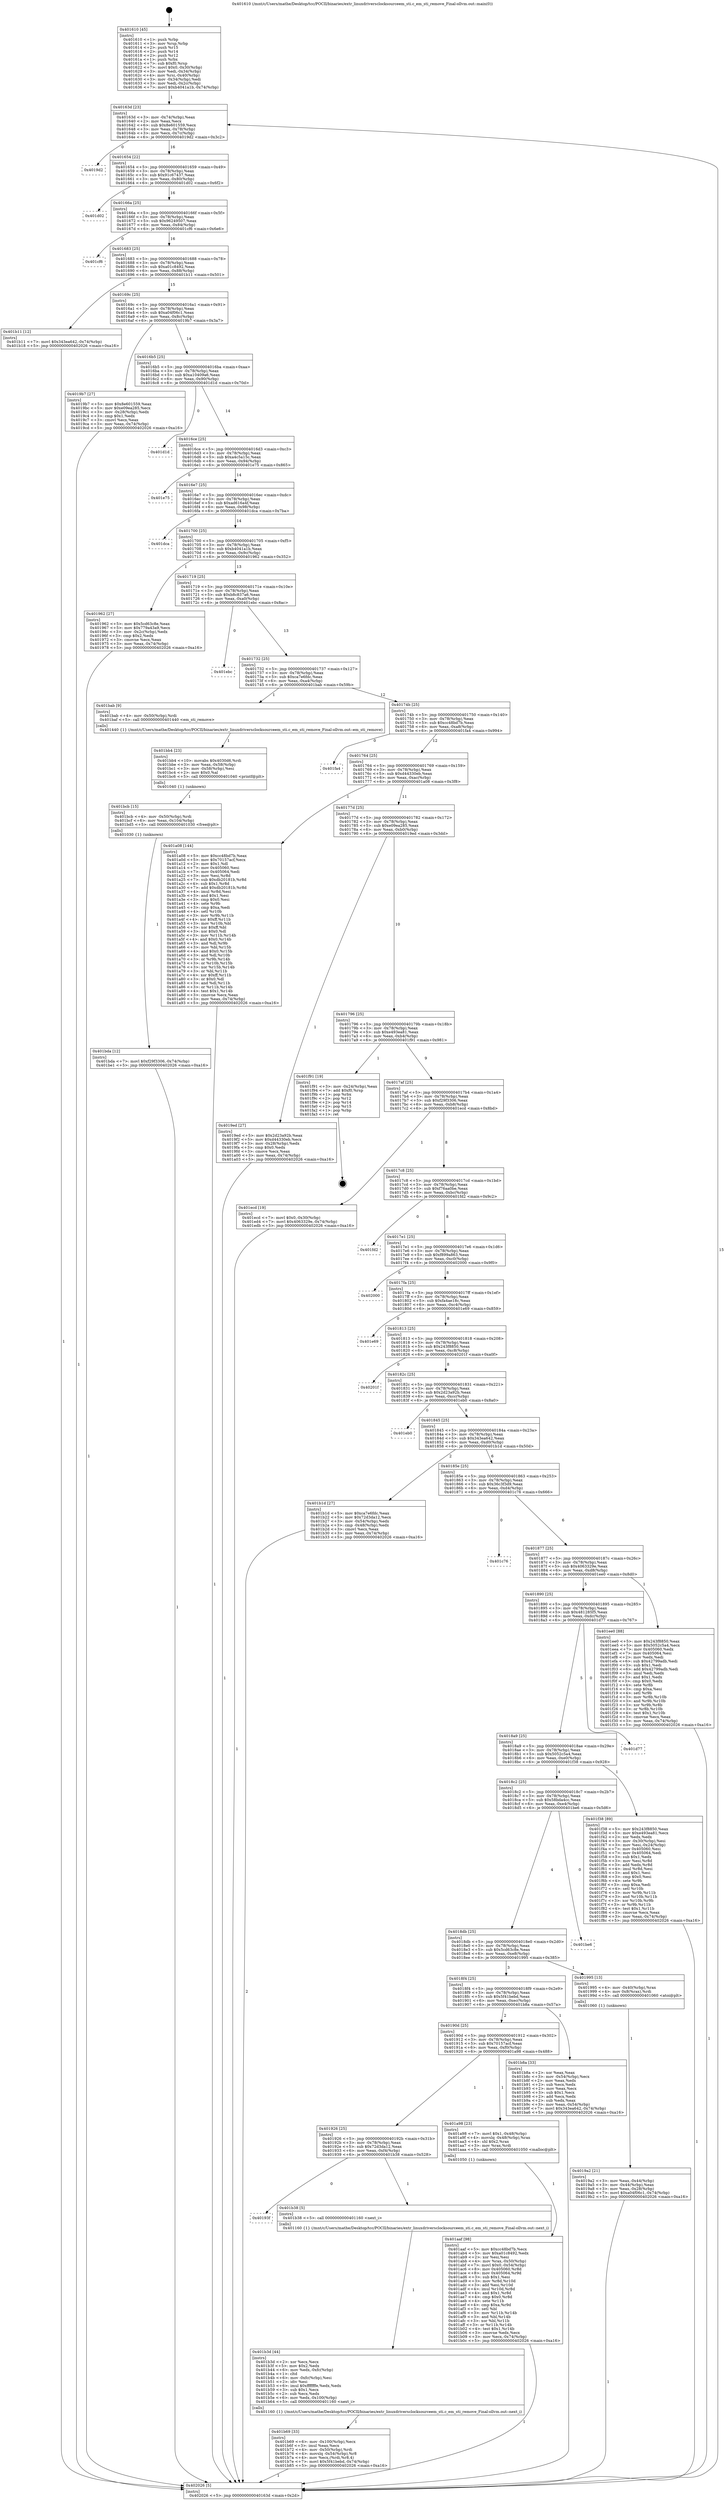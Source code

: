 digraph "0x401610" {
  label = "0x401610 (/mnt/c/Users/mathe/Desktop/tcc/POCII/binaries/extr_linuxdriversclocksourceem_sti.c_em_sti_remove_Final-ollvm.out::main(0))"
  labelloc = "t"
  node[shape=record]

  Entry [label="",width=0.3,height=0.3,shape=circle,fillcolor=black,style=filled]
  "0x40163d" [label="{
     0x40163d [23]\l
     | [instrs]\l
     &nbsp;&nbsp;0x40163d \<+3\>: mov -0x74(%rbp),%eax\l
     &nbsp;&nbsp;0x401640 \<+2\>: mov %eax,%ecx\l
     &nbsp;&nbsp;0x401642 \<+6\>: sub $0x8e601559,%ecx\l
     &nbsp;&nbsp;0x401648 \<+3\>: mov %eax,-0x78(%rbp)\l
     &nbsp;&nbsp;0x40164b \<+3\>: mov %ecx,-0x7c(%rbp)\l
     &nbsp;&nbsp;0x40164e \<+6\>: je 00000000004019d2 \<main+0x3c2\>\l
  }"]
  "0x4019d2" [label="{
     0x4019d2\l
  }", style=dashed]
  "0x401654" [label="{
     0x401654 [22]\l
     | [instrs]\l
     &nbsp;&nbsp;0x401654 \<+5\>: jmp 0000000000401659 \<main+0x49\>\l
     &nbsp;&nbsp;0x401659 \<+3\>: mov -0x78(%rbp),%eax\l
     &nbsp;&nbsp;0x40165c \<+5\>: sub $0x91c67437,%eax\l
     &nbsp;&nbsp;0x401661 \<+3\>: mov %eax,-0x80(%rbp)\l
     &nbsp;&nbsp;0x401664 \<+6\>: je 0000000000401d02 \<main+0x6f2\>\l
  }"]
  Exit [label="",width=0.3,height=0.3,shape=circle,fillcolor=black,style=filled,peripheries=2]
  "0x401d02" [label="{
     0x401d02\l
  }", style=dashed]
  "0x40166a" [label="{
     0x40166a [25]\l
     | [instrs]\l
     &nbsp;&nbsp;0x40166a \<+5\>: jmp 000000000040166f \<main+0x5f\>\l
     &nbsp;&nbsp;0x40166f \<+3\>: mov -0x78(%rbp),%eax\l
     &nbsp;&nbsp;0x401672 \<+5\>: sub $0x96249507,%eax\l
     &nbsp;&nbsp;0x401677 \<+6\>: mov %eax,-0x84(%rbp)\l
     &nbsp;&nbsp;0x40167d \<+6\>: je 0000000000401cf6 \<main+0x6e6\>\l
  }"]
  "0x401bda" [label="{
     0x401bda [12]\l
     | [instrs]\l
     &nbsp;&nbsp;0x401bda \<+7\>: movl $0xf29f3306,-0x74(%rbp)\l
     &nbsp;&nbsp;0x401be1 \<+5\>: jmp 0000000000402026 \<main+0xa16\>\l
  }"]
  "0x401cf6" [label="{
     0x401cf6\l
  }", style=dashed]
  "0x401683" [label="{
     0x401683 [25]\l
     | [instrs]\l
     &nbsp;&nbsp;0x401683 \<+5\>: jmp 0000000000401688 \<main+0x78\>\l
     &nbsp;&nbsp;0x401688 \<+3\>: mov -0x78(%rbp),%eax\l
     &nbsp;&nbsp;0x40168b \<+5\>: sub $0xa01c8492,%eax\l
     &nbsp;&nbsp;0x401690 \<+6\>: mov %eax,-0x88(%rbp)\l
     &nbsp;&nbsp;0x401696 \<+6\>: je 0000000000401b11 \<main+0x501\>\l
  }"]
  "0x401bcb" [label="{
     0x401bcb [15]\l
     | [instrs]\l
     &nbsp;&nbsp;0x401bcb \<+4\>: mov -0x50(%rbp),%rdi\l
     &nbsp;&nbsp;0x401bcf \<+6\>: mov %eax,-0x104(%rbp)\l
     &nbsp;&nbsp;0x401bd5 \<+5\>: call 0000000000401030 \<free@plt\>\l
     | [calls]\l
     &nbsp;&nbsp;0x401030 \{1\} (unknown)\l
  }"]
  "0x401b11" [label="{
     0x401b11 [12]\l
     | [instrs]\l
     &nbsp;&nbsp;0x401b11 \<+7\>: movl $0x343ea642,-0x74(%rbp)\l
     &nbsp;&nbsp;0x401b18 \<+5\>: jmp 0000000000402026 \<main+0xa16\>\l
  }"]
  "0x40169c" [label="{
     0x40169c [25]\l
     | [instrs]\l
     &nbsp;&nbsp;0x40169c \<+5\>: jmp 00000000004016a1 \<main+0x91\>\l
     &nbsp;&nbsp;0x4016a1 \<+3\>: mov -0x78(%rbp),%eax\l
     &nbsp;&nbsp;0x4016a4 \<+5\>: sub $0xa04f06c1,%eax\l
     &nbsp;&nbsp;0x4016a9 \<+6\>: mov %eax,-0x8c(%rbp)\l
     &nbsp;&nbsp;0x4016af \<+6\>: je 00000000004019b7 \<main+0x3a7\>\l
  }"]
  "0x401bb4" [label="{
     0x401bb4 [23]\l
     | [instrs]\l
     &nbsp;&nbsp;0x401bb4 \<+10\>: movabs $0x4030d6,%rdi\l
     &nbsp;&nbsp;0x401bbe \<+3\>: mov %eax,-0x58(%rbp)\l
     &nbsp;&nbsp;0x401bc1 \<+3\>: mov -0x58(%rbp),%esi\l
     &nbsp;&nbsp;0x401bc4 \<+2\>: mov $0x0,%al\l
     &nbsp;&nbsp;0x401bc6 \<+5\>: call 0000000000401040 \<printf@plt\>\l
     | [calls]\l
     &nbsp;&nbsp;0x401040 \{1\} (unknown)\l
  }"]
  "0x4019b7" [label="{
     0x4019b7 [27]\l
     | [instrs]\l
     &nbsp;&nbsp;0x4019b7 \<+5\>: mov $0x8e601559,%eax\l
     &nbsp;&nbsp;0x4019bc \<+5\>: mov $0xe09ea285,%ecx\l
     &nbsp;&nbsp;0x4019c1 \<+3\>: mov -0x28(%rbp),%edx\l
     &nbsp;&nbsp;0x4019c4 \<+3\>: cmp $0x1,%edx\l
     &nbsp;&nbsp;0x4019c7 \<+3\>: cmovl %ecx,%eax\l
     &nbsp;&nbsp;0x4019ca \<+3\>: mov %eax,-0x74(%rbp)\l
     &nbsp;&nbsp;0x4019cd \<+5\>: jmp 0000000000402026 \<main+0xa16\>\l
  }"]
  "0x4016b5" [label="{
     0x4016b5 [25]\l
     | [instrs]\l
     &nbsp;&nbsp;0x4016b5 \<+5\>: jmp 00000000004016ba \<main+0xaa\>\l
     &nbsp;&nbsp;0x4016ba \<+3\>: mov -0x78(%rbp),%eax\l
     &nbsp;&nbsp;0x4016bd \<+5\>: sub $0xa10409a6,%eax\l
     &nbsp;&nbsp;0x4016c2 \<+6\>: mov %eax,-0x90(%rbp)\l
     &nbsp;&nbsp;0x4016c8 \<+6\>: je 0000000000401d1d \<main+0x70d\>\l
  }"]
  "0x401b69" [label="{
     0x401b69 [33]\l
     | [instrs]\l
     &nbsp;&nbsp;0x401b69 \<+6\>: mov -0x100(%rbp),%ecx\l
     &nbsp;&nbsp;0x401b6f \<+3\>: imul %eax,%ecx\l
     &nbsp;&nbsp;0x401b72 \<+4\>: mov -0x50(%rbp),%rdi\l
     &nbsp;&nbsp;0x401b76 \<+4\>: movslq -0x54(%rbp),%r8\l
     &nbsp;&nbsp;0x401b7a \<+4\>: mov %ecx,(%rdi,%r8,4)\l
     &nbsp;&nbsp;0x401b7e \<+7\>: movl $0x5f41bebd,-0x74(%rbp)\l
     &nbsp;&nbsp;0x401b85 \<+5\>: jmp 0000000000402026 \<main+0xa16\>\l
  }"]
  "0x401d1d" [label="{
     0x401d1d\l
  }", style=dashed]
  "0x4016ce" [label="{
     0x4016ce [25]\l
     | [instrs]\l
     &nbsp;&nbsp;0x4016ce \<+5\>: jmp 00000000004016d3 \<main+0xc3\>\l
     &nbsp;&nbsp;0x4016d3 \<+3\>: mov -0x78(%rbp),%eax\l
     &nbsp;&nbsp;0x4016d6 \<+5\>: sub $0xa4c5a15c,%eax\l
     &nbsp;&nbsp;0x4016db \<+6\>: mov %eax,-0x94(%rbp)\l
     &nbsp;&nbsp;0x4016e1 \<+6\>: je 0000000000401e75 \<main+0x865\>\l
  }"]
  "0x401b3d" [label="{
     0x401b3d [44]\l
     | [instrs]\l
     &nbsp;&nbsp;0x401b3d \<+2\>: xor %ecx,%ecx\l
     &nbsp;&nbsp;0x401b3f \<+5\>: mov $0x2,%edx\l
     &nbsp;&nbsp;0x401b44 \<+6\>: mov %edx,-0xfc(%rbp)\l
     &nbsp;&nbsp;0x401b4a \<+1\>: cltd\l
     &nbsp;&nbsp;0x401b4b \<+6\>: mov -0xfc(%rbp),%esi\l
     &nbsp;&nbsp;0x401b51 \<+2\>: idiv %esi\l
     &nbsp;&nbsp;0x401b53 \<+6\>: imul $0xfffffffe,%edx,%edx\l
     &nbsp;&nbsp;0x401b59 \<+3\>: sub $0x1,%ecx\l
     &nbsp;&nbsp;0x401b5c \<+2\>: sub %ecx,%edx\l
     &nbsp;&nbsp;0x401b5e \<+6\>: mov %edx,-0x100(%rbp)\l
     &nbsp;&nbsp;0x401b64 \<+5\>: call 0000000000401160 \<next_i\>\l
     | [calls]\l
     &nbsp;&nbsp;0x401160 \{1\} (/mnt/c/Users/mathe/Desktop/tcc/POCII/binaries/extr_linuxdriversclocksourceem_sti.c_em_sti_remove_Final-ollvm.out::next_i)\l
  }"]
  "0x401e75" [label="{
     0x401e75\l
  }", style=dashed]
  "0x4016e7" [label="{
     0x4016e7 [25]\l
     | [instrs]\l
     &nbsp;&nbsp;0x4016e7 \<+5\>: jmp 00000000004016ec \<main+0xdc\>\l
     &nbsp;&nbsp;0x4016ec \<+3\>: mov -0x78(%rbp),%eax\l
     &nbsp;&nbsp;0x4016ef \<+5\>: sub $0xad616a4f,%eax\l
     &nbsp;&nbsp;0x4016f4 \<+6\>: mov %eax,-0x98(%rbp)\l
     &nbsp;&nbsp;0x4016fa \<+6\>: je 0000000000401dca \<main+0x7ba\>\l
  }"]
  "0x40193f" [label="{
     0x40193f\l
  }", style=dashed]
  "0x401dca" [label="{
     0x401dca\l
  }", style=dashed]
  "0x401700" [label="{
     0x401700 [25]\l
     | [instrs]\l
     &nbsp;&nbsp;0x401700 \<+5\>: jmp 0000000000401705 \<main+0xf5\>\l
     &nbsp;&nbsp;0x401705 \<+3\>: mov -0x78(%rbp),%eax\l
     &nbsp;&nbsp;0x401708 \<+5\>: sub $0xb4041a1b,%eax\l
     &nbsp;&nbsp;0x40170d \<+6\>: mov %eax,-0x9c(%rbp)\l
     &nbsp;&nbsp;0x401713 \<+6\>: je 0000000000401962 \<main+0x352\>\l
  }"]
  "0x401b38" [label="{
     0x401b38 [5]\l
     | [instrs]\l
     &nbsp;&nbsp;0x401b38 \<+5\>: call 0000000000401160 \<next_i\>\l
     | [calls]\l
     &nbsp;&nbsp;0x401160 \{1\} (/mnt/c/Users/mathe/Desktop/tcc/POCII/binaries/extr_linuxdriversclocksourceem_sti.c_em_sti_remove_Final-ollvm.out::next_i)\l
  }"]
  "0x401962" [label="{
     0x401962 [27]\l
     | [instrs]\l
     &nbsp;&nbsp;0x401962 \<+5\>: mov $0x5cd63c8e,%eax\l
     &nbsp;&nbsp;0x401967 \<+5\>: mov $0x779a43a9,%ecx\l
     &nbsp;&nbsp;0x40196c \<+3\>: mov -0x2c(%rbp),%edx\l
     &nbsp;&nbsp;0x40196f \<+3\>: cmp $0x2,%edx\l
     &nbsp;&nbsp;0x401972 \<+3\>: cmovne %ecx,%eax\l
     &nbsp;&nbsp;0x401975 \<+3\>: mov %eax,-0x74(%rbp)\l
     &nbsp;&nbsp;0x401978 \<+5\>: jmp 0000000000402026 \<main+0xa16\>\l
  }"]
  "0x401719" [label="{
     0x401719 [25]\l
     | [instrs]\l
     &nbsp;&nbsp;0x401719 \<+5\>: jmp 000000000040171e \<main+0x10e\>\l
     &nbsp;&nbsp;0x40171e \<+3\>: mov -0x78(%rbp),%eax\l
     &nbsp;&nbsp;0x401721 \<+5\>: sub $0xb8c837a6,%eax\l
     &nbsp;&nbsp;0x401726 \<+6\>: mov %eax,-0xa0(%rbp)\l
     &nbsp;&nbsp;0x40172c \<+6\>: je 0000000000401ebc \<main+0x8ac\>\l
  }"]
  "0x402026" [label="{
     0x402026 [5]\l
     | [instrs]\l
     &nbsp;&nbsp;0x402026 \<+5\>: jmp 000000000040163d \<main+0x2d\>\l
  }"]
  "0x401610" [label="{
     0x401610 [45]\l
     | [instrs]\l
     &nbsp;&nbsp;0x401610 \<+1\>: push %rbp\l
     &nbsp;&nbsp;0x401611 \<+3\>: mov %rsp,%rbp\l
     &nbsp;&nbsp;0x401614 \<+2\>: push %r15\l
     &nbsp;&nbsp;0x401616 \<+2\>: push %r14\l
     &nbsp;&nbsp;0x401618 \<+2\>: push %r12\l
     &nbsp;&nbsp;0x40161a \<+1\>: push %rbx\l
     &nbsp;&nbsp;0x40161b \<+7\>: sub $0xf0,%rsp\l
     &nbsp;&nbsp;0x401622 \<+7\>: movl $0x0,-0x30(%rbp)\l
     &nbsp;&nbsp;0x401629 \<+3\>: mov %edi,-0x34(%rbp)\l
     &nbsp;&nbsp;0x40162c \<+4\>: mov %rsi,-0x40(%rbp)\l
     &nbsp;&nbsp;0x401630 \<+3\>: mov -0x34(%rbp),%edi\l
     &nbsp;&nbsp;0x401633 \<+3\>: mov %edi,-0x2c(%rbp)\l
     &nbsp;&nbsp;0x401636 \<+7\>: movl $0xb4041a1b,-0x74(%rbp)\l
  }"]
  "0x401aaf" [label="{
     0x401aaf [98]\l
     | [instrs]\l
     &nbsp;&nbsp;0x401aaf \<+5\>: mov $0xcc48bd7b,%ecx\l
     &nbsp;&nbsp;0x401ab4 \<+5\>: mov $0xa01c8492,%edx\l
     &nbsp;&nbsp;0x401ab9 \<+2\>: xor %esi,%esi\l
     &nbsp;&nbsp;0x401abb \<+4\>: mov %rax,-0x50(%rbp)\l
     &nbsp;&nbsp;0x401abf \<+7\>: movl $0x0,-0x54(%rbp)\l
     &nbsp;&nbsp;0x401ac6 \<+8\>: mov 0x405060,%r8d\l
     &nbsp;&nbsp;0x401ace \<+8\>: mov 0x405064,%r9d\l
     &nbsp;&nbsp;0x401ad6 \<+3\>: sub $0x1,%esi\l
     &nbsp;&nbsp;0x401ad9 \<+3\>: mov %r8d,%r10d\l
     &nbsp;&nbsp;0x401adc \<+3\>: add %esi,%r10d\l
     &nbsp;&nbsp;0x401adf \<+4\>: imul %r10d,%r8d\l
     &nbsp;&nbsp;0x401ae3 \<+4\>: and $0x1,%r8d\l
     &nbsp;&nbsp;0x401ae7 \<+4\>: cmp $0x0,%r8d\l
     &nbsp;&nbsp;0x401aeb \<+4\>: sete %r11b\l
     &nbsp;&nbsp;0x401aef \<+4\>: cmp $0xa,%r9d\l
     &nbsp;&nbsp;0x401af3 \<+3\>: setl %bl\l
     &nbsp;&nbsp;0x401af6 \<+3\>: mov %r11b,%r14b\l
     &nbsp;&nbsp;0x401af9 \<+3\>: and %bl,%r14b\l
     &nbsp;&nbsp;0x401afc \<+3\>: xor %bl,%r11b\l
     &nbsp;&nbsp;0x401aff \<+3\>: or %r11b,%r14b\l
     &nbsp;&nbsp;0x401b02 \<+4\>: test $0x1,%r14b\l
     &nbsp;&nbsp;0x401b06 \<+3\>: cmovne %edx,%ecx\l
     &nbsp;&nbsp;0x401b09 \<+3\>: mov %ecx,-0x74(%rbp)\l
     &nbsp;&nbsp;0x401b0c \<+5\>: jmp 0000000000402026 \<main+0xa16\>\l
  }"]
  "0x401ebc" [label="{
     0x401ebc\l
  }", style=dashed]
  "0x401732" [label="{
     0x401732 [25]\l
     | [instrs]\l
     &nbsp;&nbsp;0x401732 \<+5\>: jmp 0000000000401737 \<main+0x127\>\l
     &nbsp;&nbsp;0x401737 \<+3\>: mov -0x78(%rbp),%eax\l
     &nbsp;&nbsp;0x40173a \<+5\>: sub $0xca7e6fdc,%eax\l
     &nbsp;&nbsp;0x40173f \<+6\>: mov %eax,-0xa4(%rbp)\l
     &nbsp;&nbsp;0x401745 \<+6\>: je 0000000000401bab \<main+0x59b\>\l
  }"]
  "0x401926" [label="{
     0x401926 [25]\l
     | [instrs]\l
     &nbsp;&nbsp;0x401926 \<+5\>: jmp 000000000040192b \<main+0x31b\>\l
     &nbsp;&nbsp;0x40192b \<+3\>: mov -0x78(%rbp),%eax\l
     &nbsp;&nbsp;0x40192e \<+5\>: sub $0x72d3da12,%eax\l
     &nbsp;&nbsp;0x401933 \<+6\>: mov %eax,-0xf4(%rbp)\l
     &nbsp;&nbsp;0x401939 \<+6\>: je 0000000000401b38 \<main+0x528\>\l
  }"]
  "0x401bab" [label="{
     0x401bab [9]\l
     | [instrs]\l
     &nbsp;&nbsp;0x401bab \<+4\>: mov -0x50(%rbp),%rdi\l
     &nbsp;&nbsp;0x401baf \<+5\>: call 0000000000401440 \<em_sti_remove\>\l
     | [calls]\l
     &nbsp;&nbsp;0x401440 \{1\} (/mnt/c/Users/mathe/Desktop/tcc/POCII/binaries/extr_linuxdriversclocksourceem_sti.c_em_sti_remove_Final-ollvm.out::em_sti_remove)\l
  }"]
  "0x40174b" [label="{
     0x40174b [25]\l
     | [instrs]\l
     &nbsp;&nbsp;0x40174b \<+5\>: jmp 0000000000401750 \<main+0x140\>\l
     &nbsp;&nbsp;0x401750 \<+3\>: mov -0x78(%rbp),%eax\l
     &nbsp;&nbsp;0x401753 \<+5\>: sub $0xcc48bd7b,%eax\l
     &nbsp;&nbsp;0x401758 \<+6\>: mov %eax,-0xa8(%rbp)\l
     &nbsp;&nbsp;0x40175e \<+6\>: je 0000000000401fa4 \<main+0x994\>\l
  }"]
  "0x401a98" [label="{
     0x401a98 [23]\l
     | [instrs]\l
     &nbsp;&nbsp;0x401a98 \<+7\>: movl $0x1,-0x48(%rbp)\l
     &nbsp;&nbsp;0x401a9f \<+4\>: movslq -0x48(%rbp),%rax\l
     &nbsp;&nbsp;0x401aa3 \<+4\>: shl $0x2,%rax\l
     &nbsp;&nbsp;0x401aa7 \<+3\>: mov %rax,%rdi\l
     &nbsp;&nbsp;0x401aaa \<+5\>: call 0000000000401050 \<malloc@plt\>\l
     | [calls]\l
     &nbsp;&nbsp;0x401050 \{1\} (unknown)\l
  }"]
  "0x401fa4" [label="{
     0x401fa4\l
  }", style=dashed]
  "0x401764" [label="{
     0x401764 [25]\l
     | [instrs]\l
     &nbsp;&nbsp;0x401764 \<+5\>: jmp 0000000000401769 \<main+0x159\>\l
     &nbsp;&nbsp;0x401769 \<+3\>: mov -0x78(%rbp),%eax\l
     &nbsp;&nbsp;0x40176c \<+5\>: sub $0xd44330eb,%eax\l
     &nbsp;&nbsp;0x401771 \<+6\>: mov %eax,-0xac(%rbp)\l
     &nbsp;&nbsp;0x401777 \<+6\>: je 0000000000401a08 \<main+0x3f8\>\l
  }"]
  "0x40190d" [label="{
     0x40190d [25]\l
     | [instrs]\l
     &nbsp;&nbsp;0x40190d \<+5\>: jmp 0000000000401912 \<main+0x302\>\l
     &nbsp;&nbsp;0x401912 \<+3\>: mov -0x78(%rbp),%eax\l
     &nbsp;&nbsp;0x401915 \<+5\>: sub $0x70157acf,%eax\l
     &nbsp;&nbsp;0x40191a \<+6\>: mov %eax,-0xf0(%rbp)\l
     &nbsp;&nbsp;0x401920 \<+6\>: je 0000000000401a98 \<main+0x488\>\l
  }"]
  "0x401a08" [label="{
     0x401a08 [144]\l
     | [instrs]\l
     &nbsp;&nbsp;0x401a08 \<+5\>: mov $0xcc48bd7b,%eax\l
     &nbsp;&nbsp;0x401a0d \<+5\>: mov $0x70157acf,%ecx\l
     &nbsp;&nbsp;0x401a12 \<+2\>: mov $0x1,%dl\l
     &nbsp;&nbsp;0x401a14 \<+7\>: mov 0x405060,%esi\l
     &nbsp;&nbsp;0x401a1b \<+7\>: mov 0x405064,%edi\l
     &nbsp;&nbsp;0x401a22 \<+3\>: mov %esi,%r8d\l
     &nbsp;&nbsp;0x401a25 \<+7\>: sub $0xdb20181b,%r8d\l
     &nbsp;&nbsp;0x401a2c \<+4\>: sub $0x1,%r8d\l
     &nbsp;&nbsp;0x401a30 \<+7\>: add $0xdb20181b,%r8d\l
     &nbsp;&nbsp;0x401a37 \<+4\>: imul %r8d,%esi\l
     &nbsp;&nbsp;0x401a3b \<+3\>: and $0x1,%esi\l
     &nbsp;&nbsp;0x401a3e \<+3\>: cmp $0x0,%esi\l
     &nbsp;&nbsp;0x401a41 \<+4\>: sete %r9b\l
     &nbsp;&nbsp;0x401a45 \<+3\>: cmp $0xa,%edi\l
     &nbsp;&nbsp;0x401a48 \<+4\>: setl %r10b\l
     &nbsp;&nbsp;0x401a4c \<+3\>: mov %r9b,%r11b\l
     &nbsp;&nbsp;0x401a4f \<+4\>: xor $0xff,%r11b\l
     &nbsp;&nbsp;0x401a53 \<+3\>: mov %r10b,%bl\l
     &nbsp;&nbsp;0x401a56 \<+3\>: xor $0xff,%bl\l
     &nbsp;&nbsp;0x401a59 \<+3\>: xor $0x0,%dl\l
     &nbsp;&nbsp;0x401a5c \<+3\>: mov %r11b,%r14b\l
     &nbsp;&nbsp;0x401a5f \<+4\>: and $0x0,%r14b\l
     &nbsp;&nbsp;0x401a63 \<+3\>: and %dl,%r9b\l
     &nbsp;&nbsp;0x401a66 \<+3\>: mov %bl,%r15b\l
     &nbsp;&nbsp;0x401a69 \<+4\>: and $0x0,%r15b\l
     &nbsp;&nbsp;0x401a6d \<+3\>: and %dl,%r10b\l
     &nbsp;&nbsp;0x401a70 \<+3\>: or %r9b,%r14b\l
     &nbsp;&nbsp;0x401a73 \<+3\>: or %r10b,%r15b\l
     &nbsp;&nbsp;0x401a76 \<+3\>: xor %r15b,%r14b\l
     &nbsp;&nbsp;0x401a79 \<+3\>: or %bl,%r11b\l
     &nbsp;&nbsp;0x401a7c \<+4\>: xor $0xff,%r11b\l
     &nbsp;&nbsp;0x401a80 \<+3\>: or $0x0,%dl\l
     &nbsp;&nbsp;0x401a83 \<+3\>: and %dl,%r11b\l
     &nbsp;&nbsp;0x401a86 \<+3\>: or %r11b,%r14b\l
     &nbsp;&nbsp;0x401a89 \<+4\>: test $0x1,%r14b\l
     &nbsp;&nbsp;0x401a8d \<+3\>: cmovne %ecx,%eax\l
     &nbsp;&nbsp;0x401a90 \<+3\>: mov %eax,-0x74(%rbp)\l
     &nbsp;&nbsp;0x401a93 \<+5\>: jmp 0000000000402026 \<main+0xa16\>\l
  }"]
  "0x40177d" [label="{
     0x40177d [25]\l
     | [instrs]\l
     &nbsp;&nbsp;0x40177d \<+5\>: jmp 0000000000401782 \<main+0x172\>\l
     &nbsp;&nbsp;0x401782 \<+3\>: mov -0x78(%rbp),%eax\l
     &nbsp;&nbsp;0x401785 \<+5\>: sub $0xe09ea285,%eax\l
     &nbsp;&nbsp;0x40178a \<+6\>: mov %eax,-0xb0(%rbp)\l
     &nbsp;&nbsp;0x401790 \<+6\>: je 00000000004019ed \<main+0x3dd\>\l
  }"]
  "0x401b8a" [label="{
     0x401b8a [33]\l
     | [instrs]\l
     &nbsp;&nbsp;0x401b8a \<+2\>: xor %eax,%eax\l
     &nbsp;&nbsp;0x401b8c \<+3\>: mov -0x54(%rbp),%ecx\l
     &nbsp;&nbsp;0x401b8f \<+2\>: mov %eax,%edx\l
     &nbsp;&nbsp;0x401b91 \<+2\>: sub %ecx,%edx\l
     &nbsp;&nbsp;0x401b93 \<+2\>: mov %eax,%ecx\l
     &nbsp;&nbsp;0x401b95 \<+3\>: sub $0x1,%ecx\l
     &nbsp;&nbsp;0x401b98 \<+2\>: add %ecx,%edx\l
     &nbsp;&nbsp;0x401b9a \<+2\>: sub %edx,%eax\l
     &nbsp;&nbsp;0x401b9c \<+3\>: mov %eax,-0x54(%rbp)\l
     &nbsp;&nbsp;0x401b9f \<+7\>: movl $0x343ea642,-0x74(%rbp)\l
     &nbsp;&nbsp;0x401ba6 \<+5\>: jmp 0000000000402026 \<main+0xa16\>\l
  }"]
  "0x4019ed" [label="{
     0x4019ed [27]\l
     | [instrs]\l
     &nbsp;&nbsp;0x4019ed \<+5\>: mov $0x2d23a92b,%eax\l
     &nbsp;&nbsp;0x4019f2 \<+5\>: mov $0xd44330eb,%ecx\l
     &nbsp;&nbsp;0x4019f7 \<+3\>: mov -0x28(%rbp),%edx\l
     &nbsp;&nbsp;0x4019fa \<+3\>: cmp $0x0,%edx\l
     &nbsp;&nbsp;0x4019fd \<+3\>: cmove %ecx,%eax\l
     &nbsp;&nbsp;0x401a00 \<+3\>: mov %eax,-0x74(%rbp)\l
     &nbsp;&nbsp;0x401a03 \<+5\>: jmp 0000000000402026 \<main+0xa16\>\l
  }"]
  "0x401796" [label="{
     0x401796 [25]\l
     | [instrs]\l
     &nbsp;&nbsp;0x401796 \<+5\>: jmp 000000000040179b \<main+0x18b\>\l
     &nbsp;&nbsp;0x40179b \<+3\>: mov -0x78(%rbp),%eax\l
     &nbsp;&nbsp;0x40179e \<+5\>: sub $0xe493ea81,%eax\l
     &nbsp;&nbsp;0x4017a3 \<+6\>: mov %eax,-0xb4(%rbp)\l
     &nbsp;&nbsp;0x4017a9 \<+6\>: je 0000000000401f91 \<main+0x981\>\l
  }"]
  "0x4019a2" [label="{
     0x4019a2 [21]\l
     | [instrs]\l
     &nbsp;&nbsp;0x4019a2 \<+3\>: mov %eax,-0x44(%rbp)\l
     &nbsp;&nbsp;0x4019a5 \<+3\>: mov -0x44(%rbp),%eax\l
     &nbsp;&nbsp;0x4019a8 \<+3\>: mov %eax,-0x28(%rbp)\l
     &nbsp;&nbsp;0x4019ab \<+7\>: movl $0xa04f06c1,-0x74(%rbp)\l
     &nbsp;&nbsp;0x4019b2 \<+5\>: jmp 0000000000402026 \<main+0xa16\>\l
  }"]
  "0x401f91" [label="{
     0x401f91 [19]\l
     | [instrs]\l
     &nbsp;&nbsp;0x401f91 \<+3\>: mov -0x24(%rbp),%eax\l
     &nbsp;&nbsp;0x401f94 \<+7\>: add $0xf0,%rsp\l
     &nbsp;&nbsp;0x401f9b \<+1\>: pop %rbx\l
     &nbsp;&nbsp;0x401f9c \<+2\>: pop %r12\l
     &nbsp;&nbsp;0x401f9e \<+2\>: pop %r14\l
     &nbsp;&nbsp;0x401fa0 \<+2\>: pop %r15\l
     &nbsp;&nbsp;0x401fa2 \<+1\>: pop %rbp\l
     &nbsp;&nbsp;0x401fa3 \<+1\>: ret\l
  }"]
  "0x4017af" [label="{
     0x4017af [25]\l
     | [instrs]\l
     &nbsp;&nbsp;0x4017af \<+5\>: jmp 00000000004017b4 \<main+0x1a4\>\l
     &nbsp;&nbsp;0x4017b4 \<+3\>: mov -0x78(%rbp),%eax\l
     &nbsp;&nbsp;0x4017b7 \<+5\>: sub $0xf29f3306,%eax\l
     &nbsp;&nbsp;0x4017bc \<+6\>: mov %eax,-0xb8(%rbp)\l
     &nbsp;&nbsp;0x4017c2 \<+6\>: je 0000000000401ecd \<main+0x8bd\>\l
  }"]
  "0x4018f4" [label="{
     0x4018f4 [25]\l
     | [instrs]\l
     &nbsp;&nbsp;0x4018f4 \<+5\>: jmp 00000000004018f9 \<main+0x2e9\>\l
     &nbsp;&nbsp;0x4018f9 \<+3\>: mov -0x78(%rbp),%eax\l
     &nbsp;&nbsp;0x4018fc \<+5\>: sub $0x5f41bebd,%eax\l
     &nbsp;&nbsp;0x401901 \<+6\>: mov %eax,-0xec(%rbp)\l
     &nbsp;&nbsp;0x401907 \<+6\>: je 0000000000401b8a \<main+0x57a\>\l
  }"]
  "0x401ecd" [label="{
     0x401ecd [19]\l
     | [instrs]\l
     &nbsp;&nbsp;0x401ecd \<+7\>: movl $0x0,-0x30(%rbp)\l
     &nbsp;&nbsp;0x401ed4 \<+7\>: movl $0x4063329e,-0x74(%rbp)\l
     &nbsp;&nbsp;0x401edb \<+5\>: jmp 0000000000402026 \<main+0xa16\>\l
  }"]
  "0x4017c8" [label="{
     0x4017c8 [25]\l
     | [instrs]\l
     &nbsp;&nbsp;0x4017c8 \<+5\>: jmp 00000000004017cd \<main+0x1bd\>\l
     &nbsp;&nbsp;0x4017cd \<+3\>: mov -0x78(%rbp),%eax\l
     &nbsp;&nbsp;0x4017d0 \<+5\>: sub $0xf76aa0be,%eax\l
     &nbsp;&nbsp;0x4017d5 \<+6\>: mov %eax,-0xbc(%rbp)\l
     &nbsp;&nbsp;0x4017db \<+6\>: je 0000000000401fd2 \<main+0x9c2\>\l
  }"]
  "0x401995" [label="{
     0x401995 [13]\l
     | [instrs]\l
     &nbsp;&nbsp;0x401995 \<+4\>: mov -0x40(%rbp),%rax\l
     &nbsp;&nbsp;0x401999 \<+4\>: mov 0x8(%rax),%rdi\l
     &nbsp;&nbsp;0x40199d \<+5\>: call 0000000000401060 \<atoi@plt\>\l
     | [calls]\l
     &nbsp;&nbsp;0x401060 \{1\} (unknown)\l
  }"]
  "0x401fd2" [label="{
     0x401fd2\l
  }", style=dashed]
  "0x4017e1" [label="{
     0x4017e1 [25]\l
     | [instrs]\l
     &nbsp;&nbsp;0x4017e1 \<+5\>: jmp 00000000004017e6 \<main+0x1d6\>\l
     &nbsp;&nbsp;0x4017e6 \<+3\>: mov -0x78(%rbp),%eax\l
     &nbsp;&nbsp;0x4017e9 \<+5\>: sub $0xf899a863,%eax\l
     &nbsp;&nbsp;0x4017ee \<+6\>: mov %eax,-0xc0(%rbp)\l
     &nbsp;&nbsp;0x4017f4 \<+6\>: je 0000000000402000 \<main+0x9f0\>\l
  }"]
  "0x4018db" [label="{
     0x4018db [25]\l
     | [instrs]\l
     &nbsp;&nbsp;0x4018db \<+5\>: jmp 00000000004018e0 \<main+0x2d0\>\l
     &nbsp;&nbsp;0x4018e0 \<+3\>: mov -0x78(%rbp),%eax\l
     &nbsp;&nbsp;0x4018e3 \<+5\>: sub $0x5cd63c8e,%eax\l
     &nbsp;&nbsp;0x4018e8 \<+6\>: mov %eax,-0xe8(%rbp)\l
     &nbsp;&nbsp;0x4018ee \<+6\>: je 0000000000401995 \<main+0x385\>\l
  }"]
  "0x402000" [label="{
     0x402000\l
  }", style=dashed]
  "0x4017fa" [label="{
     0x4017fa [25]\l
     | [instrs]\l
     &nbsp;&nbsp;0x4017fa \<+5\>: jmp 00000000004017ff \<main+0x1ef\>\l
     &nbsp;&nbsp;0x4017ff \<+3\>: mov -0x78(%rbp),%eax\l
     &nbsp;&nbsp;0x401802 \<+5\>: sub $0xfa4ae18c,%eax\l
     &nbsp;&nbsp;0x401807 \<+6\>: mov %eax,-0xc4(%rbp)\l
     &nbsp;&nbsp;0x40180d \<+6\>: je 0000000000401e69 \<main+0x859\>\l
  }"]
  "0x401be6" [label="{
     0x401be6\l
  }", style=dashed]
  "0x401e69" [label="{
     0x401e69\l
  }", style=dashed]
  "0x401813" [label="{
     0x401813 [25]\l
     | [instrs]\l
     &nbsp;&nbsp;0x401813 \<+5\>: jmp 0000000000401818 \<main+0x208\>\l
     &nbsp;&nbsp;0x401818 \<+3\>: mov -0x78(%rbp),%eax\l
     &nbsp;&nbsp;0x40181b \<+5\>: sub $0x243f8850,%eax\l
     &nbsp;&nbsp;0x401820 \<+6\>: mov %eax,-0xc8(%rbp)\l
     &nbsp;&nbsp;0x401826 \<+6\>: je 000000000040201f \<main+0xa0f\>\l
  }"]
  "0x4018c2" [label="{
     0x4018c2 [25]\l
     | [instrs]\l
     &nbsp;&nbsp;0x4018c2 \<+5\>: jmp 00000000004018c7 \<main+0x2b7\>\l
     &nbsp;&nbsp;0x4018c7 \<+3\>: mov -0x78(%rbp),%eax\l
     &nbsp;&nbsp;0x4018ca \<+5\>: sub $0x58bda4cc,%eax\l
     &nbsp;&nbsp;0x4018cf \<+6\>: mov %eax,-0xe4(%rbp)\l
     &nbsp;&nbsp;0x4018d5 \<+6\>: je 0000000000401be6 \<main+0x5d6\>\l
  }"]
  "0x40201f" [label="{
     0x40201f\l
  }", style=dashed]
  "0x40182c" [label="{
     0x40182c [25]\l
     | [instrs]\l
     &nbsp;&nbsp;0x40182c \<+5\>: jmp 0000000000401831 \<main+0x221\>\l
     &nbsp;&nbsp;0x401831 \<+3\>: mov -0x78(%rbp),%eax\l
     &nbsp;&nbsp;0x401834 \<+5\>: sub $0x2d23a92b,%eax\l
     &nbsp;&nbsp;0x401839 \<+6\>: mov %eax,-0xcc(%rbp)\l
     &nbsp;&nbsp;0x40183f \<+6\>: je 0000000000401eb0 \<main+0x8a0\>\l
  }"]
  "0x401f38" [label="{
     0x401f38 [89]\l
     | [instrs]\l
     &nbsp;&nbsp;0x401f38 \<+5\>: mov $0x243f8850,%eax\l
     &nbsp;&nbsp;0x401f3d \<+5\>: mov $0xe493ea81,%ecx\l
     &nbsp;&nbsp;0x401f42 \<+2\>: xor %edx,%edx\l
     &nbsp;&nbsp;0x401f44 \<+3\>: mov -0x30(%rbp),%esi\l
     &nbsp;&nbsp;0x401f47 \<+3\>: mov %esi,-0x24(%rbp)\l
     &nbsp;&nbsp;0x401f4a \<+7\>: mov 0x405060,%esi\l
     &nbsp;&nbsp;0x401f51 \<+7\>: mov 0x405064,%edi\l
     &nbsp;&nbsp;0x401f58 \<+3\>: sub $0x1,%edx\l
     &nbsp;&nbsp;0x401f5b \<+3\>: mov %esi,%r8d\l
     &nbsp;&nbsp;0x401f5e \<+3\>: add %edx,%r8d\l
     &nbsp;&nbsp;0x401f61 \<+4\>: imul %r8d,%esi\l
     &nbsp;&nbsp;0x401f65 \<+3\>: and $0x1,%esi\l
     &nbsp;&nbsp;0x401f68 \<+3\>: cmp $0x0,%esi\l
     &nbsp;&nbsp;0x401f6b \<+4\>: sete %r9b\l
     &nbsp;&nbsp;0x401f6f \<+3\>: cmp $0xa,%edi\l
     &nbsp;&nbsp;0x401f72 \<+4\>: setl %r10b\l
     &nbsp;&nbsp;0x401f76 \<+3\>: mov %r9b,%r11b\l
     &nbsp;&nbsp;0x401f79 \<+3\>: and %r10b,%r11b\l
     &nbsp;&nbsp;0x401f7c \<+3\>: xor %r10b,%r9b\l
     &nbsp;&nbsp;0x401f7f \<+3\>: or %r9b,%r11b\l
     &nbsp;&nbsp;0x401f82 \<+4\>: test $0x1,%r11b\l
     &nbsp;&nbsp;0x401f86 \<+3\>: cmovne %ecx,%eax\l
     &nbsp;&nbsp;0x401f89 \<+3\>: mov %eax,-0x74(%rbp)\l
     &nbsp;&nbsp;0x401f8c \<+5\>: jmp 0000000000402026 \<main+0xa16\>\l
  }"]
  "0x401eb0" [label="{
     0x401eb0\l
  }", style=dashed]
  "0x401845" [label="{
     0x401845 [25]\l
     | [instrs]\l
     &nbsp;&nbsp;0x401845 \<+5\>: jmp 000000000040184a \<main+0x23a\>\l
     &nbsp;&nbsp;0x40184a \<+3\>: mov -0x78(%rbp),%eax\l
     &nbsp;&nbsp;0x40184d \<+5\>: sub $0x343ea642,%eax\l
     &nbsp;&nbsp;0x401852 \<+6\>: mov %eax,-0xd0(%rbp)\l
     &nbsp;&nbsp;0x401858 \<+6\>: je 0000000000401b1d \<main+0x50d\>\l
  }"]
  "0x4018a9" [label="{
     0x4018a9 [25]\l
     | [instrs]\l
     &nbsp;&nbsp;0x4018a9 \<+5\>: jmp 00000000004018ae \<main+0x29e\>\l
     &nbsp;&nbsp;0x4018ae \<+3\>: mov -0x78(%rbp),%eax\l
     &nbsp;&nbsp;0x4018b1 \<+5\>: sub $0x5052c5a4,%eax\l
     &nbsp;&nbsp;0x4018b6 \<+6\>: mov %eax,-0xe0(%rbp)\l
     &nbsp;&nbsp;0x4018bc \<+6\>: je 0000000000401f38 \<main+0x928\>\l
  }"]
  "0x401b1d" [label="{
     0x401b1d [27]\l
     | [instrs]\l
     &nbsp;&nbsp;0x401b1d \<+5\>: mov $0xca7e6fdc,%eax\l
     &nbsp;&nbsp;0x401b22 \<+5\>: mov $0x72d3da12,%ecx\l
     &nbsp;&nbsp;0x401b27 \<+3\>: mov -0x54(%rbp),%edx\l
     &nbsp;&nbsp;0x401b2a \<+3\>: cmp -0x48(%rbp),%edx\l
     &nbsp;&nbsp;0x401b2d \<+3\>: cmovl %ecx,%eax\l
     &nbsp;&nbsp;0x401b30 \<+3\>: mov %eax,-0x74(%rbp)\l
     &nbsp;&nbsp;0x401b33 \<+5\>: jmp 0000000000402026 \<main+0xa16\>\l
  }"]
  "0x40185e" [label="{
     0x40185e [25]\l
     | [instrs]\l
     &nbsp;&nbsp;0x40185e \<+5\>: jmp 0000000000401863 \<main+0x253\>\l
     &nbsp;&nbsp;0x401863 \<+3\>: mov -0x78(%rbp),%eax\l
     &nbsp;&nbsp;0x401866 \<+5\>: sub $0x36c3f3d9,%eax\l
     &nbsp;&nbsp;0x40186b \<+6\>: mov %eax,-0xd4(%rbp)\l
     &nbsp;&nbsp;0x401871 \<+6\>: je 0000000000401c76 \<main+0x666\>\l
  }"]
  "0x401d77" [label="{
     0x401d77\l
  }", style=dashed]
  "0x401c76" [label="{
     0x401c76\l
  }", style=dashed]
  "0x401877" [label="{
     0x401877 [25]\l
     | [instrs]\l
     &nbsp;&nbsp;0x401877 \<+5\>: jmp 000000000040187c \<main+0x26c\>\l
     &nbsp;&nbsp;0x40187c \<+3\>: mov -0x78(%rbp),%eax\l
     &nbsp;&nbsp;0x40187f \<+5\>: sub $0x4063329e,%eax\l
     &nbsp;&nbsp;0x401884 \<+6\>: mov %eax,-0xd8(%rbp)\l
     &nbsp;&nbsp;0x40188a \<+6\>: je 0000000000401ee0 \<main+0x8d0\>\l
  }"]
  "0x401890" [label="{
     0x401890 [25]\l
     | [instrs]\l
     &nbsp;&nbsp;0x401890 \<+5\>: jmp 0000000000401895 \<main+0x285\>\l
     &nbsp;&nbsp;0x401895 \<+3\>: mov -0x78(%rbp),%eax\l
     &nbsp;&nbsp;0x401898 \<+5\>: sub $0x481285f5,%eax\l
     &nbsp;&nbsp;0x40189d \<+6\>: mov %eax,-0xdc(%rbp)\l
     &nbsp;&nbsp;0x4018a3 \<+6\>: je 0000000000401d77 \<main+0x767\>\l
  }"]
  "0x401ee0" [label="{
     0x401ee0 [88]\l
     | [instrs]\l
     &nbsp;&nbsp;0x401ee0 \<+5\>: mov $0x243f8850,%eax\l
     &nbsp;&nbsp;0x401ee5 \<+5\>: mov $0x5052c5a4,%ecx\l
     &nbsp;&nbsp;0x401eea \<+7\>: mov 0x405060,%edx\l
     &nbsp;&nbsp;0x401ef1 \<+7\>: mov 0x405064,%esi\l
     &nbsp;&nbsp;0x401ef8 \<+2\>: mov %edx,%edi\l
     &nbsp;&nbsp;0x401efa \<+6\>: sub $0x42799adb,%edi\l
     &nbsp;&nbsp;0x401f00 \<+3\>: sub $0x1,%edi\l
     &nbsp;&nbsp;0x401f03 \<+6\>: add $0x42799adb,%edi\l
     &nbsp;&nbsp;0x401f09 \<+3\>: imul %edi,%edx\l
     &nbsp;&nbsp;0x401f0c \<+3\>: and $0x1,%edx\l
     &nbsp;&nbsp;0x401f0f \<+3\>: cmp $0x0,%edx\l
     &nbsp;&nbsp;0x401f12 \<+4\>: sete %r8b\l
     &nbsp;&nbsp;0x401f16 \<+3\>: cmp $0xa,%esi\l
     &nbsp;&nbsp;0x401f19 \<+4\>: setl %r9b\l
     &nbsp;&nbsp;0x401f1d \<+3\>: mov %r8b,%r10b\l
     &nbsp;&nbsp;0x401f20 \<+3\>: and %r9b,%r10b\l
     &nbsp;&nbsp;0x401f23 \<+3\>: xor %r9b,%r8b\l
     &nbsp;&nbsp;0x401f26 \<+3\>: or %r8b,%r10b\l
     &nbsp;&nbsp;0x401f29 \<+4\>: test $0x1,%r10b\l
     &nbsp;&nbsp;0x401f2d \<+3\>: cmovne %ecx,%eax\l
     &nbsp;&nbsp;0x401f30 \<+3\>: mov %eax,-0x74(%rbp)\l
     &nbsp;&nbsp;0x401f33 \<+5\>: jmp 0000000000402026 \<main+0xa16\>\l
  }"]
  Entry -> "0x401610" [label=" 1"]
  "0x40163d" -> "0x4019d2" [label=" 0"]
  "0x40163d" -> "0x401654" [label=" 16"]
  "0x401f91" -> Exit [label=" 1"]
  "0x401654" -> "0x401d02" [label=" 0"]
  "0x401654" -> "0x40166a" [label=" 16"]
  "0x401f38" -> "0x402026" [label=" 1"]
  "0x40166a" -> "0x401cf6" [label=" 0"]
  "0x40166a" -> "0x401683" [label=" 16"]
  "0x401ee0" -> "0x402026" [label=" 1"]
  "0x401683" -> "0x401b11" [label=" 1"]
  "0x401683" -> "0x40169c" [label=" 15"]
  "0x401ecd" -> "0x402026" [label=" 1"]
  "0x40169c" -> "0x4019b7" [label=" 1"]
  "0x40169c" -> "0x4016b5" [label=" 14"]
  "0x401bda" -> "0x402026" [label=" 1"]
  "0x4016b5" -> "0x401d1d" [label=" 0"]
  "0x4016b5" -> "0x4016ce" [label=" 14"]
  "0x401bcb" -> "0x401bda" [label=" 1"]
  "0x4016ce" -> "0x401e75" [label=" 0"]
  "0x4016ce" -> "0x4016e7" [label=" 14"]
  "0x401bb4" -> "0x401bcb" [label=" 1"]
  "0x4016e7" -> "0x401dca" [label=" 0"]
  "0x4016e7" -> "0x401700" [label=" 14"]
  "0x401bab" -> "0x401bb4" [label=" 1"]
  "0x401700" -> "0x401962" [label=" 1"]
  "0x401700" -> "0x401719" [label=" 13"]
  "0x401962" -> "0x402026" [label=" 1"]
  "0x401610" -> "0x40163d" [label=" 1"]
  "0x402026" -> "0x40163d" [label=" 15"]
  "0x401b8a" -> "0x402026" [label=" 1"]
  "0x401719" -> "0x401ebc" [label=" 0"]
  "0x401719" -> "0x401732" [label=" 13"]
  "0x401b3d" -> "0x401b69" [label=" 1"]
  "0x401732" -> "0x401bab" [label=" 1"]
  "0x401732" -> "0x40174b" [label=" 12"]
  "0x401b38" -> "0x401b3d" [label=" 1"]
  "0x40174b" -> "0x401fa4" [label=" 0"]
  "0x40174b" -> "0x401764" [label=" 12"]
  "0x401926" -> "0x40193f" [label=" 0"]
  "0x401764" -> "0x401a08" [label=" 1"]
  "0x401764" -> "0x40177d" [label=" 11"]
  "0x401b69" -> "0x402026" [label=" 1"]
  "0x40177d" -> "0x4019ed" [label=" 1"]
  "0x40177d" -> "0x401796" [label=" 10"]
  "0x401b1d" -> "0x402026" [label=" 2"]
  "0x401796" -> "0x401f91" [label=" 1"]
  "0x401796" -> "0x4017af" [label=" 9"]
  "0x401aaf" -> "0x402026" [label=" 1"]
  "0x4017af" -> "0x401ecd" [label=" 1"]
  "0x4017af" -> "0x4017c8" [label=" 8"]
  "0x401a98" -> "0x401aaf" [label=" 1"]
  "0x4017c8" -> "0x401fd2" [label=" 0"]
  "0x4017c8" -> "0x4017e1" [label=" 8"]
  "0x40190d" -> "0x401926" [label=" 1"]
  "0x4017e1" -> "0x402000" [label=" 0"]
  "0x4017e1" -> "0x4017fa" [label=" 8"]
  "0x401926" -> "0x401b38" [label=" 1"]
  "0x4017fa" -> "0x401e69" [label=" 0"]
  "0x4017fa" -> "0x401813" [label=" 8"]
  "0x4018f4" -> "0x40190d" [label=" 2"]
  "0x401813" -> "0x40201f" [label=" 0"]
  "0x401813" -> "0x40182c" [label=" 8"]
  "0x401b11" -> "0x402026" [label=" 1"]
  "0x40182c" -> "0x401eb0" [label=" 0"]
  "0x40182c" -> "0x401845" [label=" 8"]
  "0x401a08" -> "0x402026" [label=" 1"]
  "0x401845" -> "0x401b1d" [label=" 2"]
  "0x401845" -> "0x40185e" [label=" 6"]
  "0x4019b7" -> "0x402026" [label=" 1"]
  "0x40185e" -> "0x401c76" [label=" 0"]
  "0x40185e" -> "0x401877" [label=" 6"]
  "0x4019a2" -> "0x402026" [label=" 1"]
  "0x401877" -> "0x401ee0" [label=" 1"]
  "0x401877" -> "0x401890" [label=" 5"]
  "0x401995" -> "0x4019a2" [label=" 1"]
  "0x401890" -> "0x401d77" [label=" 0"]
  "0x401890" -> "0x4018a9" [label=" 5"]
  "0x4019ed" -> "0x402026" [label=" 1"]
  "0x4018a9" -> "0x401f38" [label=" 1"]
  "0x4018a9" -> "0x4018c2" [label=" 4"]
  "0x4018f4" -> "0x401b8a" [label=" 1"]
  "0x4018c2" -> "0x401be6" [label=" 0"]
  "0x4018c2" -> "0x4018db" [label=" 4"]
  "0x40190d" -> "0x401a98" [label=" 1"]
  "0x4018db" -> "0x401995" [label=" 1"]
  "0x4018db" -> "0x4018f4" [label=" 3"]
}
